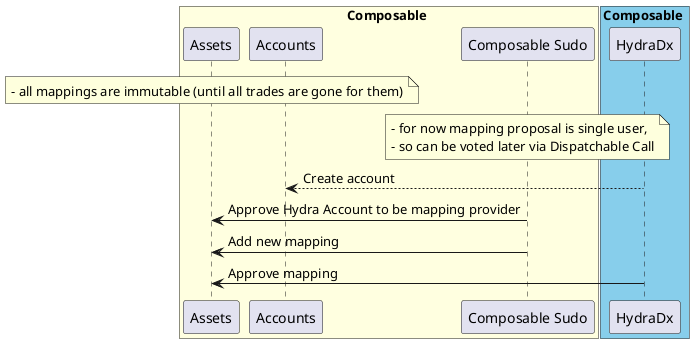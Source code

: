 @startuml

box Composable #LightYellow
  participant "Assets" as pas
  note over pas
    - all mappings are immutable (until all trades are gone for them)
  end note
  participant "Accounts" as pa
  participant "Composable Sudo" as pac
  note over pac
    - for now mapping proposal is single user,
    - so can be voted later via Dispatchable Call
  end note

end box

box Composable #SkyBlue
  participant "HydraDx" as pah
end box

pah --> pa : Create account

pac -> pas: Approve Hydra Account to be mapping provider

pac -> pas: Add new mapping

pah -> pas: Approve mapping


@enduml
